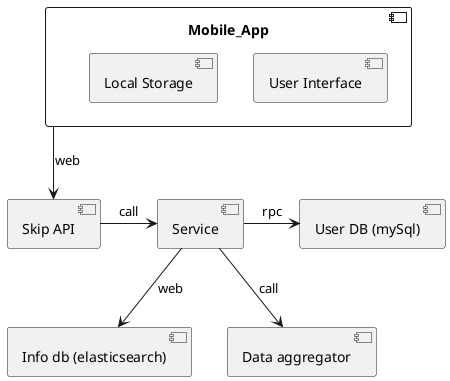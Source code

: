 @startuml
component Mobile_App as APP {

component "User Interface" as UI
component "Local Storage" as LS
}


component "Skip API" as API
APP --> API : web


component "Service" as SERV1
API -> SERV1: call


component "User DB (mySql)" as DB1
SERV1 -> DB1 : rpc

component "Info db (elasticsearch)" as DB2
SERV1 --> DB2 : web


component "Data aggregator" as DT
SERV1 --> DT : call

@enduml
